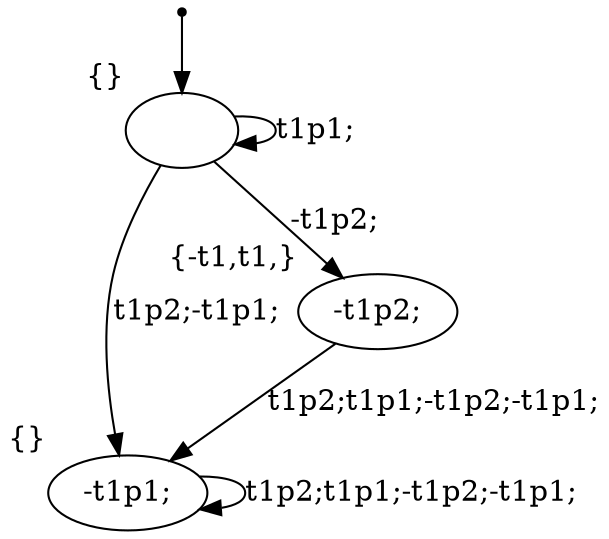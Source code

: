 digraph G {
  Initial [shape=point];
  Initial -> S0;
  S0 [label="", xlabel= "{}"];
  S0 -> S0 [label="t1p1;"];
  S0 -> S1 [label="t1p2;-t1p1;"];
  S0 -> S2 [label="-t1p2;"];
  S1 [label="-t1p1;", xlabel= "{}"];
  S1 -> S1 [label="t1p2;t1p1;-t1p2;-t1p1;"];
  S2 [label="-t1p2;", xlabel= "{-t1,t1,}"];
  S2 -> S1 [label="t1p2;t1p1;-t1p2;-t1p1;"];
}